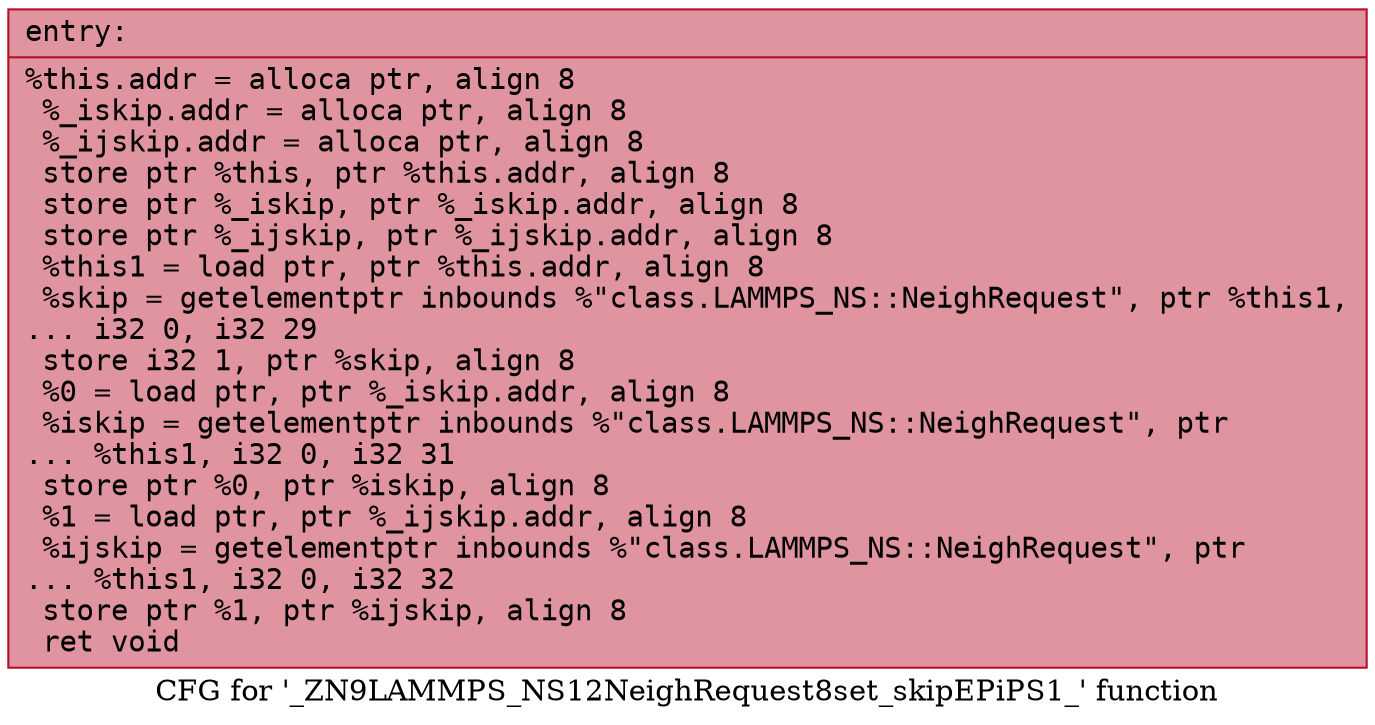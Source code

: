digraph "CFG for '_ZN9LAMMPS_NS12NeighRequest8set_skipEPiPS1_' function" {
	label="CFG for '_ZN9LAMMPS_NS12NeighRequest8set_skipEPiPS1_' function";

	Node0x561f337f34d0 [shape=record,color="#b70d28ff", style=filled, fillcolor="#b70d2870" fontname="Courier",label="{entry:\l|  %this.addr = alloca ptr, align 8\l  %_iskip.addr = alloca ptr, align 8\l  %_ijskip.addr = alloca ptr, align 8\l  store ptr %this, ptr %this.addr, align 8\l  store ptr %_iskip, ptr %_iskip.addr, align 8\l  store ptr %_ijskip, ptr %_ijskip.addr, align 8\l  %this1 = load ptr, ptr %this.addr, align 8\l  %skip = getelementptr inbounds %\"class.LAMMPS_NS::NeighRequest\", ptr %this1,\l... i32 0, i32 29\l  store i32 1, ptr %skip, align 8\l  %0 = load ptr, ptr %_iskip.addr, align 8\l  %iskip = getelementptr inbounds %\"class.LAMMPS_NS::NeighRequest\", ptr\l... %this1, i32 0, i32 31\l  store ptr %0, ptr %iskip, align 8\l  %1 = load ptr, ptr %_ijskip.addr, align 8\l  %ijskip = getelementptr inbounds %\"class.LAMMPS_NS::NeighRequest\", ptr\l... %this1, i32 0, i32 32\l  store ptr %1, ptr %ijskip, align 8\l  ret void\l}"];
}
